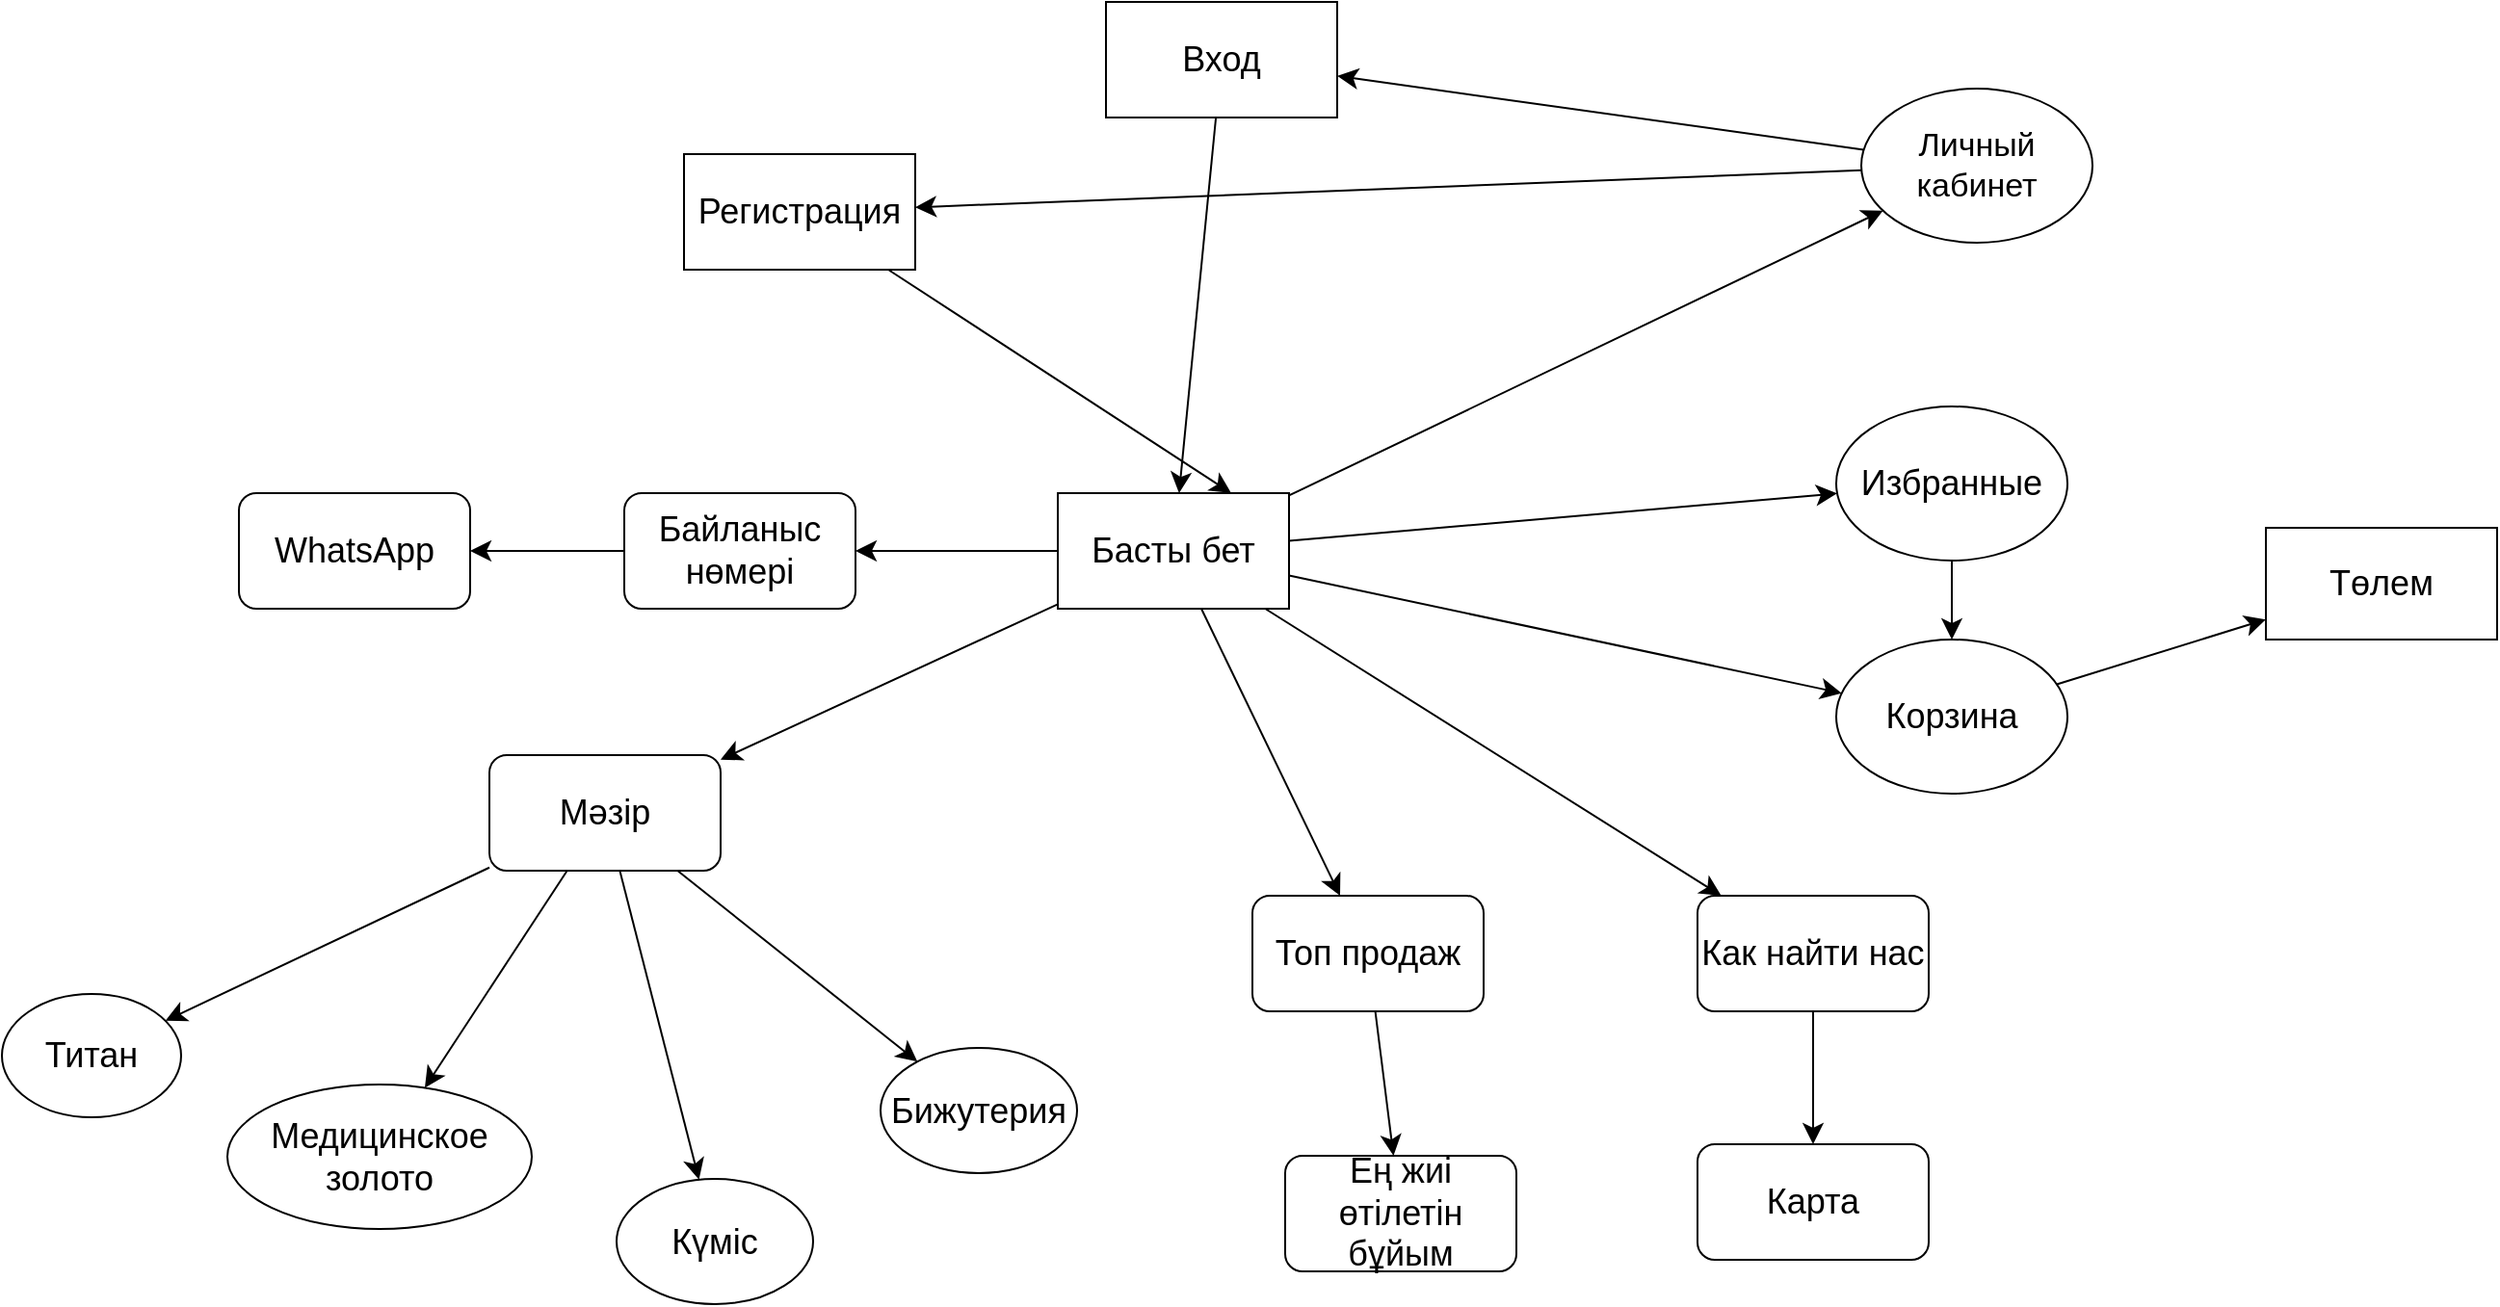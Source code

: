 <mxfile version="24.4.4" type="github" pages="2">
  <diagram name="Страница — 1" id="jOQiDQymOB1mB0jtHos0">
    <mxGraphModel dx="2163" dy="1796" grid="0" gridSize="10" guides="1" tooltips="1" connect="1" arrows="1" fold="1" page="0" pageScale="1" pageWidth="827" pageHeight="1169" math="0" shadow="0">
      <root>
        <mxCell id="0" />
        <mxCell id="1" parent="0" />
        <mxCell id="mSKGNVlefS-1-X3soDyf-17" style="edgeStyle=none;curved=1;rounded=0;orthogonalLoop=1;jettySize=auto;html=1;fontSize=12;startSize=8;endSize=8;" parent="1" source="mSKGNVlefS-1-X3soDyf-1" target="mSKGNVlefS-1-X3soDyf-18" edge="1">
          <mxGeometry relative="1" as="geometry">
            <mxPoint x="-69" y="-82" as="targetPoint" />
          </mxGeometry>
        </mxCell>
        <mxCell id="mSKGNVlefS-1-X3soDyf-24" style="edgeStyle=none;curved=1;rounded=0;orthogonalLoop=1;jettySize=auto;html=1;fontSize=12;startSize=8;endSize=8;" parent="1" source="mSKGNVlefS-1-X3soDyf-1" target="mSKGNVlefS-1-X3soDyf-2" edge="1">
          <mxGeometry relative="1" as="geometry" />
        </mxCell>
        <mxCell id="mSKGNVlefS-1-X3soDyf-25" style="edgeStyle=none;curved=1;rounded=0;orthogonalLoop=1;jettySize=auto;html=1;fontSize=12;startSize=8;endSize=8;" parent="1" source="mSKGNVlefS-1-X3soDyf-1" target="mSKGNVlefS-1-X3soDyf-11" edge="1">
          <mxGeometry relative="1" as="geometry" />
        </mxCell>
        <mxCell id="mSKGNVlefS-1-X3soDyf-27" style="edgeStyle=none;curved=1;rounded=0;orthogonalLoop=1;jettySize=auto;html=1;fontSize=12;startSize=8;endSize=8;" parent="1" source="mSKGNVlefS-1-X3soDyf-1" target="mSKGNVlefS-1-X3soDyf-14" edge="1">
          <mxGeometry relative="1" as="geometry" />
        </mxCell>
        <mxCell id="mSKGNVlefS-1-X3soDyf-28" style="edgeStyle=none;curved=1;rounded=0;orthogonalLoop=1;jettySize=auto;html=1;fontSize=12;startSize=8;endSize=8;" parent="1" source="mSKGNVlefS-1-X3soDyf-1" target="mSKGNVlefS-1-X3soDyf-21" edge="1">
          <mxGeometry relative="1" as="geometry" />
        </mxCell>
        <mxCell id="mSKGNVlefS-1-X3soDyf-29" style="edgeStyle=none;curved=1;rounded=0;orthogonalLoop=1;jettySize=auto;html=1;fontSize=12;startSize=8;endSize=8;" parent="1" source="mSKGNVlefS-1-X3soDyf-1" target="mSKGNVlefS-1-X3soDyf-22" edge="1">
          <mxGeometry relative="1" as="geometry" />
        </mxCell>
        <mxCell id="mSKGNVlefS-1-X3soDyf-30" style="edgeStyle=none;curved=1;rounded=0;orthogonalLoop=1;jettySize=auto;html=1;fontSize=12;startSize=8;endSize=8;" parent="1" source="mSKGNVlefS-1-X3soDyf-1" target="mSKGNVlefS-1-X3soDyf-23" edge="1">
          <mxGeometry relative="1" as="geometry" />
        </mxCell>
        <mxCell id="mSKGNVlefS-1-X3soDyf-1" value="&lt;font style=&quot;font-size: 18px;&quot;&gt;Басты бет&lt;/font&gt;" style="rounded=0;whiteSpace=wrap;html=1;" parent="1" vertex="1">
          <mxGeometry x="100" y="-297" width="120" height="60" as="geometry" />
        </mxCell>
        <mxCell id="mSKGNVlefS-1-X3soDyf-7" style="edgeStyle=none;curved=1;rounded=0;orthogonalLoop=1;jettySize=auto;html=1;fontSize=12;startSize=8;endSize=8;" parent="1" source="mSKGNVlefS-1-X3soDyf-2" target="mSKGNVlefS-1-X3soDyf-3" edge="1">
          <mxGeometry relative="1" as="geometry" />
        </mxCell>
        <mxCell id="mSKGNVlefS-1-X3soDyf-8" style="edgeStyle=none;curved=1;rounded=0;orthogonalLoop=1;jettySize=auto;html=1;fontSize=12;startSize=8;endSize=8;" parent="1" source="mSKGNVlefS-1-X3soDyf-2" target="mSKGNVlefS-1-X3soDyf-4" edge="1">
          <mxGeometry relative="1" as="geometry" />
        </mxCell>
        <mxCell id="mSKGNVlefS-1-X3soDyf-9" style="edgeStyle=none;curved=1;rounded=0;orthogonalLoop=1;jettySize=auto;html=1;fontSize=12;startSize=8;endSize=8;" parent="1" source="mSKGNVlefS-1-X3soDyf-2" target="mSKGNVlefS-1-X3soDyf-5" edge="1">
          <mxGeometry relative="1" as="geometry" />
        </mxCell>
        <mxCell id="mSKGNVlefS-1-X3soDyf-10" style="edgeStyle=none;curved=1;rounded=0;orthogonalLoop=1;jettySize=auto;html=1;fontSize=12;startSize=8;endSize=8;" parent="1" source="mSKGNVlefS-1-X3soDyf-2" target="mSKGNVlefS-1-X3soDyf-6" edge="1">
          <mxGeometry relative="1" as="geometry" />
        </mxCell>
        <mxCell id="mSKGNVlefS-1-X3soDyf-2" value="&lt;font style=&quot;font-size: 18px;&quot;&gt;Мәзір&lt;/font&gt;" style="rounded=1;whiteSpace=wrap;html=1;" parent="1" vertex="1">
          <mxGeometry x="-195" y="-161" width="120" height="60" as="geometry" />
        </mxCell>
        <mxCell id="mSKGNVlefS-1-X3soDyf-3" value="&lt;font style=&quot;font-size: 18px;&quot;&gt;Титан&lt;/font&gt;" style="ellipse;whiteSpace=wrap;html=1;" parent="1" vertex="1">
          <mxGeometry x="-448" y="-37" width="93" height="64" as="geometry" />
        </mxCell>
        <mxCell id="mSKGNVlefS-1-X3soDyf-4" value="&lt;font style=&quot;font-size: 18px;&quot;&gt;Медицинское золото&lt;/font&gt;" style="ellipse;whiteSpace=wrap;html=1;" parent="1" vertex="1">
          <mxGeometry x="-331" y="10" width="158" height="75" as="geometry" />
        </mxCell>
        <mxCell id="mSKGNVlefS-1-X3soDyf-5" value="&lt;font style=&quot;font-size: 18px;&quot;&gt;Күміс&lt;/font&gt;" style="ellipse;whiteSpace=wrap;html=1;" parent="1" vertex="1">
          <mxGeometry x="-129" y="59" width="102" height="65" as="geometry" />
        </mxCell>
        <mxCell id="mSKGNVlefS-1-X3soDyf-6" value="&lt;font style=&quot;font-size: 18px;&quot;&gt;Бижутерия&lt;/font&gt;" style="ellipse;whiteSpace=wrap;html=1;" parent="1" vertex="1">
          <mxGeometry x="8" y="-9" width="102" height="65" as="geometry" />
        </mxCell>
        <mxCell id="mSKGNVlefS-1-X3soDyf-13" value="" style="edgeStyle=none;curved=1;rounded=0;orthogonalLoop=1;jettySize=auto;html=1;fontSize=12;startSize=8;endSize=8;" parent="1" source="mSKGNVlefS-1-X3soDyf-11" target="mSKGNVlefS-1-X3soDyf-12" edge="1">
          <mxGeometry relative="1" as="geometry" />
        </mxCell>
        <mxCell id="mSKGNVlefS-1-X3soDyf-11" value="&lt;font style=&quot;font-size: 18px;&quot;&gt;Топ продаж&lt;/font&gt;" style="rounded=1;whiteSpace=wrap;html=1;" parent="1" vertex="1">
          <mxGeometry x="201" y="-88" width="120" height="60" as="geometry" />
        </mxCell>
        <mxCell id="mSKGNVlefS-1-X3soDyf-12" value="&lt;font style=&quot;font-size: 18px;&quot;&gt;Ең жиі өтілетін бұйым&lt;/font&gt;" style="whiteSpace=wrap;html=1;rounded=1;" parent="1" vertex="1">
          <mxGeometry x="218" y="47" width="120" height="60" as="geometry" />
        </mxCell>
        <mxCell id="mSKGNVlefS-1-X3soDyf-16" value="" style="edgeStyle=none;curved=1;rounded=0;orthogonalLoop=1;jettySize=auto;html=1;fontSize=12;startSize=8;endSize=8;" parent="1" source="mSKGNVlefS-1-X3soDyf-14" target="mSKGNVlefS-1-X3soDyf-15" edge="1">
          <mxGeometry relative="1" as="geometry" />
        </mxCell>
        <mxCell id="mSKGNVlefS-1-X3soDyf-14" value="&lt;font style=&quot;font-size: 18px;&quot;&gt;Как найти нас&lt;/font&gt;" style="rounded=1;whiteSpace=wrap;html=1;" parent="1" vertex="1">
          <mxGeometry x="432" y="-88" width="120" height="60" as="geometry" />
        </mxCell>
        <mxCell id="mSKGNVlefS-1-X3soDyf-15" value="&lt;font style=&quot;font-size: 18px;&quot;&gt;Карта&lt;/font&gt;" style="whiteSpace=wrap;html=1;rounded=1;" parent="1" vertex="1">
          <mxGeometry x="432" y="41" width="120" height="60" as="geometry" />
        </mxCell>
        <mxCell id="mSKGNVlefS-1-X3soDyf-20" value="" style="edgeStyle=none;curved=1;rounded=0;orthogonalLoop=1;jettySize=auto;html=1;fontSize=12;startSize=8;endSize=8;" parent="1" source="mSKGNVlefS-1-X3soDyf-18" target="mSKGNVlefS-1-X3soDyf-19" edge="1">
          <mxGeometry relative="1" as="geometry" />
        </mxCell>
        <mxCell id="mSKGNVlefS-1-X3soDyf-18" value="&lt;font style=&quot;font-size: 18px;&quot;&gt;Байланыс нөмері&lt;/font&gt;" style="rounded=1;whiteSpace=wrap;html=1;" parent="1" vertex="1">
          <mxGeometry x="-125" y="-297" width="120" height="60" as="geometry" />
        </mxCell>
        <mxCell id="mSKGNVlefS-1-X3soDyf-19" value="&lt;font style=&quot;font-size: 18px;&quot;&gt;WhatsApp&lt;/font&gt;" style="rounded=1;whiteSpace=wrap;html=1;" parent="1" vertex="1">
          <mxGeometry x="-325" y="-297" width="120" height="60" as="geometry" />
        </mxCell>
        <mxCell id="mSKGNVlefS-1-X3soDyf-31" style="edgeStyle=none;curved=1;rounded=0;orthogonalLoop=1;jettySize=auto;html=1;exitX=0.5;exitY=1;exitDx=0;exitDy=0;fontSize=12;startSize=8;endSize=8;" parent="1" source="mSKGNVlefS-1-X3soDyf-21" target="mSKGNVlefS-1-X3soDyf-22" edge="1">
          <mxGeometry relative="1" as="geometry" />
        </mxCell>
        <mxCell id="mSKGNVlefS-1-X3soDyf-21" value="&lt;font style=&quot;font-size: 18px;&quot;&gt;Избранные&lt;/font&gt;" style="ellipse;whiteSpace=wrap;html=1;" parent="1" vertex="1">
          <mxGeometry x="504" y="-342" width="120" height="80" as="geometry" />
        </mxCell>
        <mxCell id="mSKGNVlefS-1-X3soDyf-39" value="" style="edgeStyle=none;curved=1;rounded=0;orthogonalLoop=1;jettySize=auto;html=1;fontSize=12;startSize=8;endSize=8;" parent="1" source="mSKGNVlefS-1-X3soDyf-22" target="mSKGNVlefS-1-X3soDyf-38" edge="1">
          <mxGeometry relative="1" as="geometry" />
        </mxCell>
        <mxCell id="mSKGNVlefS-1-X3soDyf-22" value="&lt;font style=&quot;font-size: 18px;&quot;&gt;Корзина&lt;/font&gt;" style="ellipse;whiteSpace=wrap;html=1;" parent="1" vertex="1">
          <mxGeometry x="504" y="-221" width="120" height="80" as="geometry" />
        </mxCell>
        <mxCell id="mSKGNVlefS-1-X3soDyf-33" value="" style="edgeStyle=none;curved=1;rounded=0;orthogonalLoop=1;jettySize=auto;html=1;fontSize=12;startSize=8;endSize=8;" parent="1" source="mSKGNVlefS-1-X3soDyf-23" target="mSKGNVlefS-1-X3soDyf-32" edge="1">
          <mxGeometry relative="1" as="geometry" />
        </mxCell>
        <mxCell id="mSKGNVlefS-1-X3soDyf-36" style="edgeStyle=none;curved=1;rounded=0;orthogonalLoop=1;jettySize=auto;html=1;fontSize=12;startSize=8;endSize=8;" parent="1" source="mSKGNVlefS-1-X3soDyf-23" target="mSKGNVlefS-1-X3soDyf-34" edge="1">
          <mxGeometry relative="1" as="geometry" />
        </mxCell>
        <mxCell id="mSKGNVlefS-1-X3soDyf-23" value="&lt;font style=&quot;font-size: 17px;&quot;&gt;Личный кабинет&lt;/font&gt;" style="ellipse;whiteSpace=wrap;html=1;" parent="1" vertex="1">
          <mxGeometry x="517" y="-507" width="120" height="80" as="geometry" />
        </mxCell>
        <mxCell id="mSKGNVlefS-1-X3soDyf-40" style="edgeStyle=none;curved=1;rounded=0;orthogonalLoop=1;jettySize=auto;html=1;fontSize=12;startSize=8;endSize=8;" parent="1" source="mSKGNVlefS-1-X3soDyf-32" target="mSKGNVlefS-1-X3soDyf-1" edge="1">
          <mxGeometry relative="1" as="geometry" />
        </mxCell>
        <mxCell id="mSKGNVlefS-1-X3soDyf-32" value="&lt;font style=&quot;font-size: 18px;&quot;&gt;Вход&lt;/font&gt;" style="whiteSpace=wrap;html=1;" parent="1" vertex="1">
          <mxGeometry x="125" y="-552" width="120" height="60" as="geometry" />
        </mxCell>
        <mxCell id="mSKGNVlefS-1-X3soDyf-41" style="edgeStyle=none;curved=1;rounded=0;orthogonalLoop=1;jettySize=auto;html=1;entryX=0.75;entryY=0;entryDx=0;entryDy=0;fontSize=12;startSize=8;endSize=8;" parent="1" source="mSKGNVlefS-1-X3soDyf-34" target="mSKGNVlefS-1-X3soDyf-1" edge="1">
          <mxGeometry relative="1" as="geometry" />
        </mxCell>
        <mxCell id="mSKGNVlefS-1-X3soDyf-34" value="&lt;font style=&quot;font-size: 18px;&quot;&gt;Регистрация&lt;/font&gt;" style="whiteSpace=wrap;html=1;" parent="1" vertex="1">
          <mxGeometry x="-94" y="-473" width="120" height="60" as="geometry" />
        </mxCell>
        <mxCell id="mSKGNVlefS-1-X3soDyf-38" value="&lt;font style=&quot;font-size: 18px;&quot;&gt;Төлем&lt;/font&gt;" style="whiteSpace=wrap;html=1;" parent="1" vertex="1">
          <mxGeometry x="727" y="-279" width="120" height="58" as="geometry" />
        </mxCell>
      </root>
    </mxGraphModel>
  </diagram>
  <diagram id="tH2kBKimwnqDj7BZKckG" name="Страница — 2">
    <mxGraphModel dx="1122" dy="820" grid="0" gridSize="10" guides="1" tooltips="1" connect="1" arrows="1" fold="1" page="0" pageScale="1" pageWidth="827" pageHeight="1169" math="0" shadow="0">
      <root>
        <mxCell id="0" />
        <mxCell id="1" parent="0" />
        <mxCell id="MQI16ePLIXYkPHPnx9FU-2" style="edgeStyle=none;curved=1;rounded=0;orthogonalLoop=1;jettySize=auto;html=1;fontSize=12;startSize=8;endSize=8;" edge="1" parent="1" source="MQI16ePLIXYkPHPnx9FU-1" target="MQI16ePLIXYkPHPnx9FU-3">
          <mxGeometry relative="1" as="geometry">
            <mxPoint x="275" y="35" as="targetPoint" />
          </mxGeometry>
        </mxCell>
        <mxCell id="MQI16ePLIXYkPHPnx9FU-1" value="" style="ellipse;whiteSpace=wrap;html=1;aspect=fixed;strokeColor=#000000;fillColor=#000000;" vertex="1" parent="1">
          <mxGeometry x="129" y="82" width="24" height="24" as="geometry" />
        </mxCell>
        <mxCell id="MQI16ePLIXYkPHPnx9FU-5" value="" style="edgeStyle=none;curved=1;rounded=0;orthogonalLoop=1;jettySize=auto;html=1;fontSize=12;startSize=8;endSize=8;" edge="1" parent="1" source="MQI16ePLIXYkPHPnx9FU-3" target="MQI16ePLIXYkPHPnx9FU-4">
          <mxGeometry relative="1" as="geometry" />
        </mxCell>
        <mxCell id="MQI16ePLIXYkPHPnx9FU-3" value="Жүйеге кіру" style="rounded=1;whiteSpace=wrap;html=1;" vertex="1" parent="1">
          <mxGeometry x="199" y="62" width="120" height="60" as="geometry" />
        </mxCell>
        <mxCell id="MQI16ePLIXYkPHPnx9FU-7" value="" style="edgeStyle=none;curved=1;rounded=0;orthogonalLoop=1;jettySize=auto;html=1;fontSize=12;startSize=8;endSize=8;" edge="1" parent="1" source="MQI16ePLIXYkPHPnx9FU-4" target="MQI16ePLIXYkPHPnx9FU-6">
          <mxGeometry relative="1" as="geometry" />
        </mxCell>
        <mxCell id="MQI16ePLIXYkPHPnx9FU-4" value="Басты бет" style="whiteSpace=wrap;html=1;rounded=1;" vertex="1" parent="1">
          <mxGeometry x="376" y="62" width="120" height="60" as="geometry" />
        </mxCell>
        <mxCell id="MQI16ePLIXYkPHPnx9FU-9" value="" style="edgeStyle=none;curved=1;rounded=0;orthogonalLoop=1;jettySize=auto;html=1;fontSize=12;startSize=8;endSize=8;" edge="1" parent="1" source="MQI16ePLIXYkPHPnx9FU-6" target="MQI16ePLIXYkPHPnx9FU-8">
          <mxGeometry relative="1" as="geometry" />
        </mxCell>
        <mxCell id="MQI16ePLIXYkPHPnx9FU-10" value="" style="edgeStyle=none;curved=1;rounded=0;orthogonalLoop=1;jettySize=auto;html=1;fontSize=12;startSize=8;endSize=8;" edge="1" parent="1" source="MQI16ePLIXYkPHPnx9FU-6" target="MQI16ePLIXYkPHPnx9FU-8">
          <mxGeometry relative="1" as="geometry" />
        </mxCell>
        <mxCell id="MQI16ePLIXYkPHPnx9FU-11" value="" style="edgeStyle=none;curved=1;rounded=0;orthogonalLoop=1;jettySize=auto;html=1;fontSize=12;startSize=8;endSize=8;" edge="1" parent="1" source="MQI16ePLIXYkPHPnx9FU-6" target="MQI16ePLIXYkPHPnx9FU-8">
          <mxGeometry relative="1" as="geometry" />
        </mxCell>
        <mxCell id="MQI16ePLIXYkPHPnx9FU-6" value="Тауарларды қарау" style="whiteSpace=wrap;html=1;rounded=1;" vertex="1" parent="1">
          <mxGeometry x="543" y="62" width="120" height="60" as="geometry" />
        </mxCell>
        <mxCell id="MQI16ePLIXYkPHPnx9FU-17" value="" style="edgeStyle=none;curved=1;rounded=0;orthogonalLoop=1;jettySize=auto;html=1;fontSize=12;startSize=8;endSize=8;" edge="1" parent="1" source="MQI16ePLIXYkPHPnx9FU-8" target="MQI16ePLIXYkPHPnx9FU-16">
          <mxGeometry relative="1" as="geometry" />
        </mxCell>
        <mxCell id="MQI16ePLIXYkPHPnx9FU-8" value="Корзинаға салу" style="whiteSpace=wrap;html=1;rounded=1;" vertex="1" parent="1">
          <mxGeometry x="728" y="64" width="120" height="60" as="geometry" />
        </mxCell>
        <mxCell id="MQI16ePLIXYkPHPnx9FU-18" style="edgeStyle=none;curved=1;rounded=0;orthogonalLoop=1;jettySize=auto;html=1;fontSize=12;startSize=8;endSize=8;" edge="1" parent="1" source="MQI16ePLIXYkPHPnx9FU-16" target="MQI16ePLIXYkPHPnx9FU-19">
          <mxGeometry relative="1" as="geometry">
            <mxPoint x="597" y="242" as="targetPoint" />
          </mxGeometry>
        </mxCell>
        <mxCell id="MQI16ePLIXYkPHPnx9FU-23" value="" style="edgeStyle=none;curved=1;rounded=0;orthogonalLoop=1;jettySize=auto;html=1;fontSize=12;startSize=8;endSize=8;" edge="1" parent="1" source="MQI16ePLIXYkPHPnx9FU-16" target="MQI16ePLIXYkPHPnx9FU-22">
          <mxGeometry relative="1" as="geometry" />
        </mxCell>
        <mxCell id="MQI16ePLIXYkPHPnx9FU-16" value="Жүйеге тіркелген бе?" style="rhombus;whiteSpace=wrap;html=1;rounded=1;" vertex="1" parent="1">
          <mxGeometry x="705.5" y="202" width="165" height="85" as="geometry" />
        </mxCell>
        <mxCell id="MQI16ePLIXYkPHPnx9FU-20" style="edgeStyle=none;curved=1;rounded=0;orthogonalLoop=1;jettySize=auto;html=1;fontSize=12;startSize=8;endSize=8;" edge="1" parent="1" source="MQI16ePLIXYkPHPnx9FU-19" target="MQI16ePLIXYkPHPnx9FU-21">
          <mxGeometry relative="1" as="geometry">
            <mxPoint x="605" y="344.706" as="targetPoint" />
          </mxGeometry>
        </mxCell>
        <mxCell id="MQI16ePLIXYkPHPnx9FU-19" value="Вход" style="rounded=1;whiteSpace=wrap;html=1;" vertex="1" parent="1">
          <mxGeometry x="736" y="382" width="104" height="56" as="geometry" />
        </mxCell>
        <mxCell id="MQI16ePLIXYkPHPnx9FU-28" value="" style="edgeStyle=none;curved=1;rounded=0;orthogonalLoop=1;jettySize=auto;html=1;fontSize=12;startSize=8;endSize=8;" edge="1" parent="1" source="MQI16ePLIXYkPHPnx9FU-21" target="MQI16ePLIXYkPHPnx9FU-27">
          <mxGeometry relative="1" as="geometry" />
        </mxCell>
        <mxCell id="MQI16ePLIXYkPHPnx9FU-21" value="Жеке кабинет" style="rounded=1;whiteSpace=wrap;html=1;" vertex="1" parent="1">
          <mxGeometry x="557" y="387.996" width="120" height="60" as="geometry" />
        </mxCell>
        <mxCell id="MQI16ePLIXYkPHPnx9FU-24" style="edgeStyle=none;curved=1;rounded=0;orthogonalLoop=1;jettySize=auto;html=1;entryX=1;entryY=0.5;entryDx=0;entryDy=0;fontSize=12;startSize=8;endSize=8;" edge="1" parent="1" source="MQI16ePLIXYkPHPnx9FU-22" target="MQI16ePLIXYkPHPnx9FU-19">
          <mxGeometry relative="1" as="geometry" />
        </mxCell>
        <mxCell id="MQI16ePLIXYkPHPnx9FU-22" value="Регистрация" style="whiteSpace=wrap;html=1;rounded=1;" vertex="1" parent="1">
          <mxGeometry x="925" y="209" width="120" height="60" as="geometry" />
        </mxCell>
        <mxCell id="MQI16ePLIXYkPHPnx9FU-25" value="Иә" style="text;html=1;align=center;verticalAlign=middle;resizable=0;points=[];autosize=1;strokeColor=none;fillColor=none;fontSize=16;" vertex="1" parent="1">
          <mxGeometry x="740.5" y="313.5" width="38" height="31" as="geometry" />
        </mxCell>
        <mxCell id="MQI16ePLIXYkPHPnx9FU-26" value="Жоқ" style="text;html=1;align=center;verticalAlign=middle;resizable=0;points=[];autosize=1;strokeColor=none;fillColor=none;fontSize=16;" vertex="1" parent="1">
          <mxGeometry x="847.5" y="203.5" width="51" height="31" as="geometry" />
        </mxCell>
        <mxCell id="MQI16ePLIXYkPHPnx9FU-30" value="" style="edgeStyle=none;curved=1;rounded=0;orthogonalLoop=1;jettySize=auto;html=1;fontSize=12;startSize=8;endSize=8;" edge="1" parent="1" source="MQI16ePLIXYkPHPnx9FU-27" target="MQI16ePLIXYkPHPnx9FU-31">
          <mxGeometry relative="1" as="geometry">
            <mxPoint x="343" y="245" as="targetPoint" />
          </mxGeometry>
        </mxCell>
        <mxCell id="MQI16ePLIXYkPHPnx9FU-27" value="Клиент заказдары" style="whiteSpace=wrap;html=1;rounded=1;" vertex="1" parent="1">
          <mxGeometry x="455" y="214.496" width="120" height="60" as="geometry" />
        </mxCell>
        <mxCell id="MQI16ePLIXYkPHPnx9FU-33" value="" style="edgeStyle=none;curved=1;rounded=0;orthogonalLoop=1;jettySize=auto;html=1;fontSize=12;startSize=8;endSize=8;" edge="1" parent="1" source="MQI16ePLIXYkPHPnx9FU-31" target="MQI16ePLIXYkPHPnx9FU-32">
          <mxGeometry relative="1" as="geometry" />
        </mxCell>
        <mxCell id="MQI16ePLIXYkPHPnx9FU-31" value="Жүйеден шығу" style="rounded=1;whiteSpace=wrap;html=1;" vertex="1" parent="1">
          <mxGeometry x="283" y="215" width="120" height="60" as="geometry" />
        </mxCell>
        <mxCell id="MQI16ePLIXYkPHPnx9FU-32" value="" style="ellipse;whiteSpace=wrap;html=1;rounded=1;fillColor=#000000;" vertex="1" parent="1">
          <mxGeometry x="150" y="227" width="29" height="29" as="geometry" />
        </mxCell>
      </root>
    </mxGraphModel>
  </diagram>
</mxfile>
